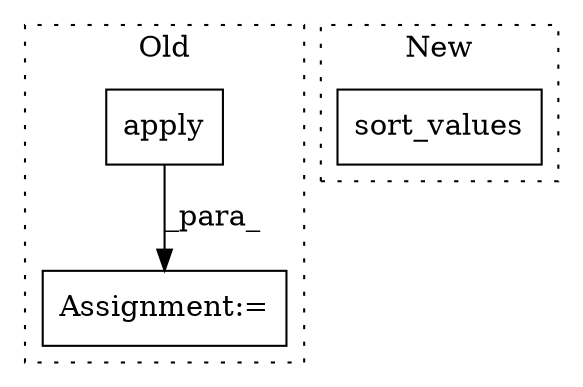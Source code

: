 digraph G {
subgraph cluster0 {
1 [label="apply" a="32" s="6159,6205" l="6,1" shape="box"];
3 [label="Assignment:=" a="7" s="6217" l="1" shape="box"];
label = "Old";
style="dotted";
}
subgraph cluster1 {
2 [label="sort_values" a="32" s="6118,6162" l="12,1" shape="box"];
label = "New";
style="dotted";
}
1 -> 3 [label="_para_"];
}